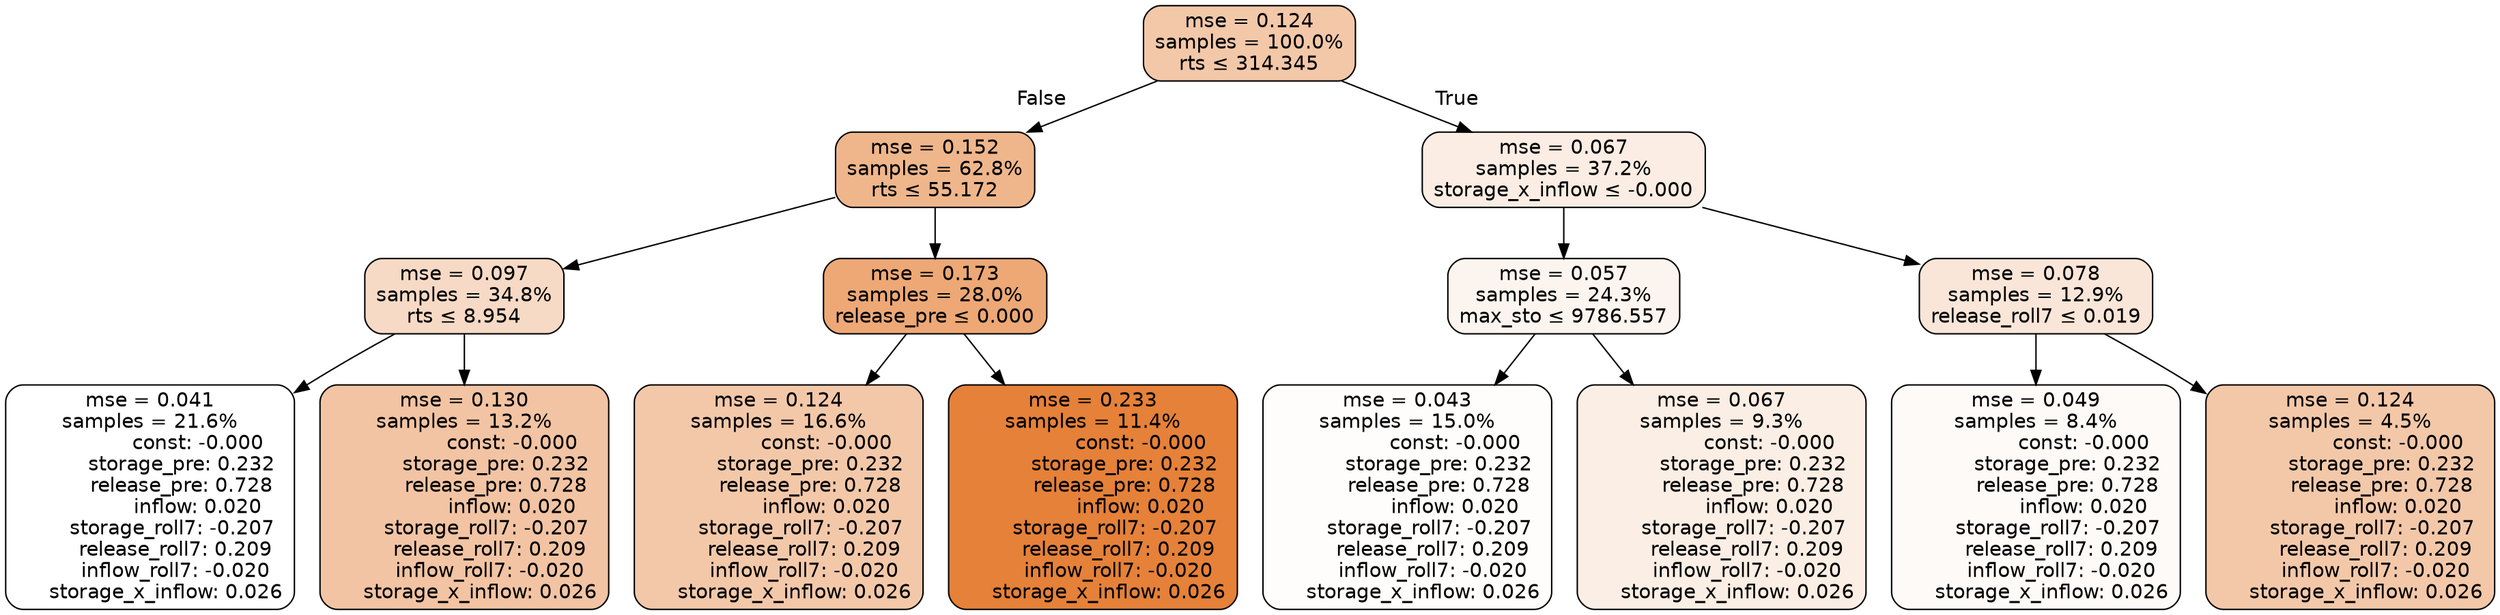 digraph tree {
node [shape=rectangle, style="filled, rounded", color="black", fontname=helvetica] ;
edge [fontname=helvetica] ;
	"0" [label="mse = 0.124
samples = 100.0%
rts &le; 314.345", fillcolor="#f3c8a9"]
	"1" [label="mse = 0.152
samples = 62.8%
rts &le; 55.172", fillcolor="#efb68c"]
	"2" [label="mse = 0.097
samples = 34.8%
rts &le; 8.954", fillcolor="#f7dac5"]
	"3" [label="mse = 0.041
samples = 21.6%
               const: -0.000
          storage_pre: 0.232
          release_pre: 0.728
               inflow: 0.020
       storage_roll7: -0.207
        release_roll7: 0.209
        inflow_roll7: -0.020
     storage_x_inflow: 0.026", fillcolor="#ffffff"]
	"4" [label="mse = 0.130
samples = 13.2%
               const: -0.000
          storage_pre: 0.232
          release_pre: 0.728
               inflow: 0.020
       storage_roll7: -0.207
        release_roll7: 0.209
        inflow_roll7: -0.020
     storage_x_inflow: 0.026", fillcolor="#f2c4a3"]
	"5" [label="mse = 0.173
samples = 28.0%
release_pre &le; 0.000", fillcolor="#eda876"]
	"6" [label="mse = 0.124
samples = 16.6%
               const: -0.000
          storage_pre: 0.232
          release_pre: 0.728
               inflow: 0.020
       storage_roll7: -0.207
        release_roll7: 0.209
        inflow_roll7: -0.020
     storage_x_inflow: 0.026", fillcolor="#f3c8a9"]
	"7" [label="mse = 0.233
samples = 11.4%
               const: -0.000
          storage_pre: 0.232
          release_pre: 0.728
               inflow: 0.020
       storage_roll7: -0.207
        release_roll7: 0.209
        inflow_roll7: -0.020
     storage_x_inflow: 0.026", fillcolor="#e58139"]
	"8" [label="mse = 0.067
samples = 37.2%
storage_x_inflow &le; -0.000", fillcolor="#fbede3"]
	"9" [label="mse = 0.057
samples = 24.3%
max_sto &le; 9786.557", fillcolor="#fcf4ee"]
	"10" [label="mse = 0.043
samples = 15.0%
               const: -0.000
          storage_pre: 0.232
          release_pre: 0.728
               inflow: 0.020
       storage_roll7: -0.207
        release_roll7: 0.209
        inflow_roll7: -0.020
     storage_x_inflow: 0.026", fillcolor="#fefdfc"]
	"11" [label="mse = 0.067
samples = 9.3%
               const: -0.000
          storage_pre: 0.232
          release_pre: 0.728
               inflow: 0.020
       storage_roll7: -0.207
        release_roll7: 0.209
        inflow_roll7: -0.020
     storage_x_inflow: 0.026", fillcolor="#fbeee4"]
	"12" [label="mse = 0.078
samples = 12.9%
release_roll7 &le; 0.019", fillcolor="#f9e6d8"]
	"13" [label="mse = 0.049
samples = 8.4%
               const: -0.000
          storage_pre: 0.232
          release_pre: 0.728
               inflow: 0.020
       storage_roll7: -0.207
        release_roll7: 0.209
        inflow_roll7: -0.020
     storage_x_inflow: 0.026", fillcolor="#fdfaf7"]
	"14" [label="mse = 0.124
samples = 4.5%
               const: -0.000
          storage_pre: 0.232
          release_pre: 0.728
               inflow: 0.020
       storage_roll7: -0.207
        release_roll7: 0.209
        inflow_roll7: -0.020
     storage_x_inflow: 0.026", fillcolor="#f3c8a9"]

	"0" -> "1" [labeldistance=2.5, labelangle=45, headlabel="False"]
	"1" -> "2"
	"2" -> "3"
	"2" -> "4"
	"1" -> "5"
	"5" -> "6"
	"5" -> "7"
	"0" -> "8" [labeldistance=2.5, labelangle=-45, headlabel="True"]
	"8" -> "9"
	"9" -> "10"
	"9" -> "11"
	"8" -> "12"
	"12" -> "13"
	"12" -> "14"
}